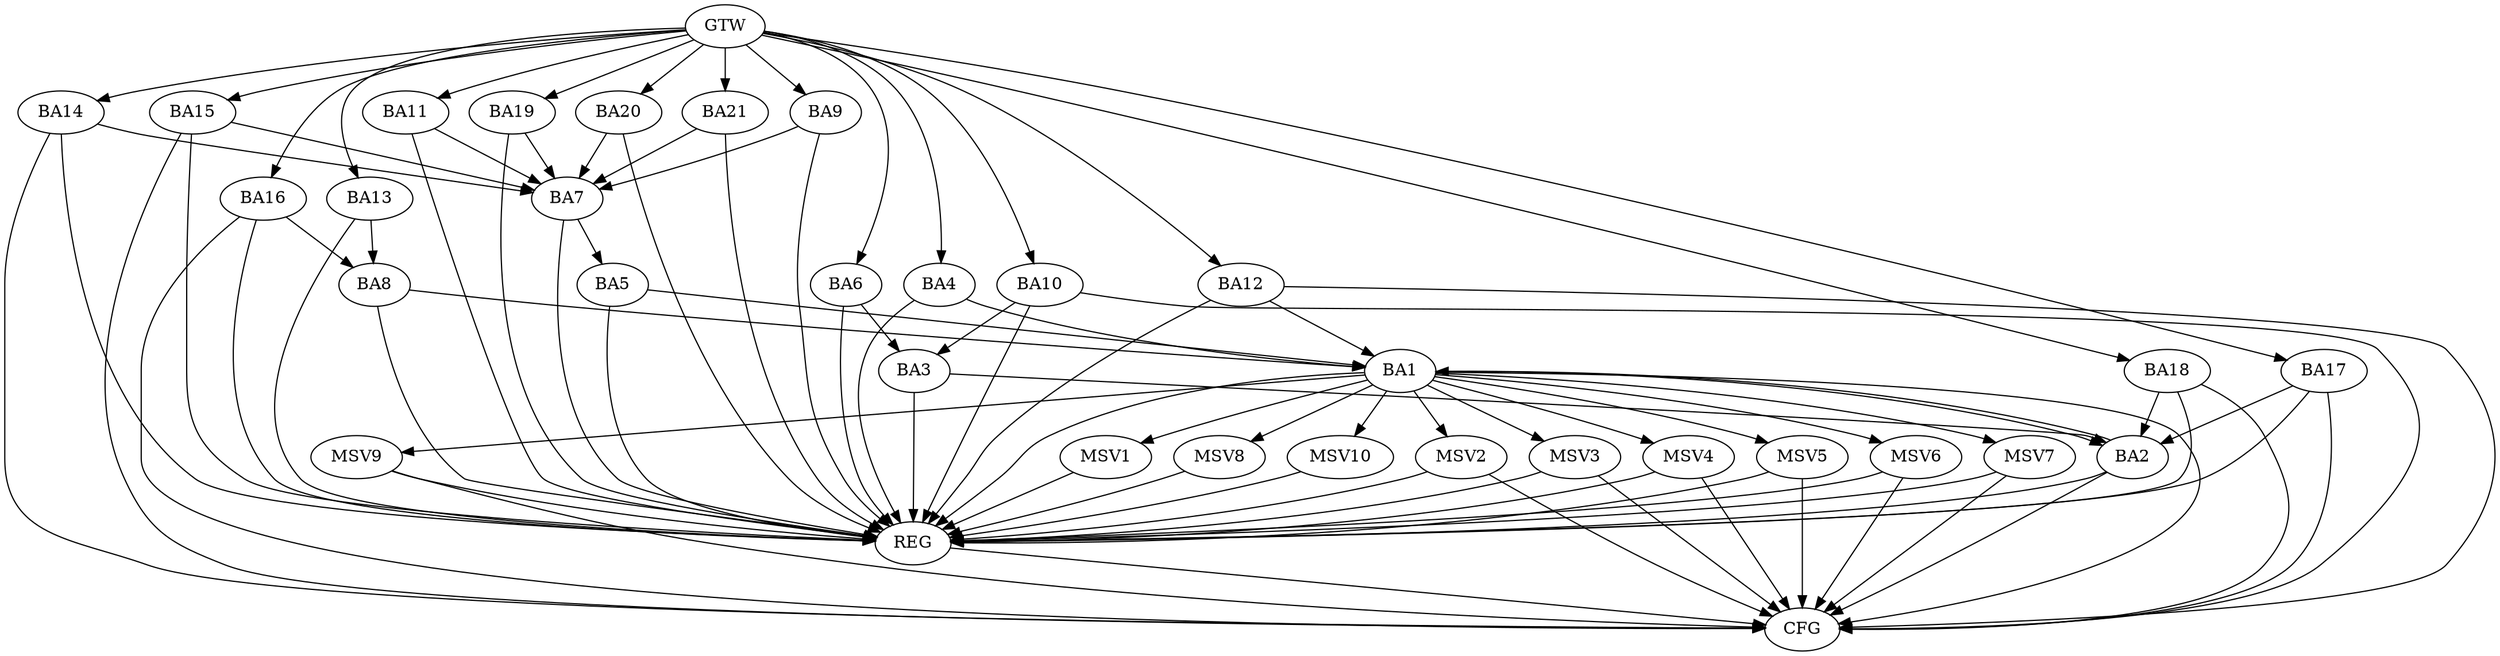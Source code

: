 strict digraph G {
  BA1 [ label="BA1" ];
  BA2 [ label="BA2" ];
  BA3 [ label="BA3" ];
  BA4 [ label="BA4" ];
  BA5 [ label="BA5" ];
  BA6 [ label="BA6" ];
  BA7 [ label="BA7" ];
  BA8 [ label="BA8" ];
  BA9 [ label="BA9" ];
  BA10 [ label="BA10" ];
  BA11 [ label="BA11" ];
  BA12 [ label="BA12" ];
  BA13 [ label="BA13" ];
  BA14 [ label="BA14" ];
  BA15 [ label="BA15" ];
  BA16 [ label="BA16" ];
  BA17 [ label="BA17" ];
  BA18 [ label="BA18" ];
  BA19 [ label="BA19" ];
  BA20 [ label="BA20" ];
  BA21 [ label="BA21" ];
  GTW [ label="GTW" ];
  REG [ label="REG" ];
  CFG [ label="CFG" ];
  MSV1 [ label="MSV1" ];
  MSV2 [ label="MSV2" ];
  MSV3 [ label="MSV3" ];
  MSV4 [ label="MSV4" ];
  MSV5 [ label="MSV5" ];
  MSV6 [ label="MSV6" ];
  MSV7 [ label="MSV7" ];
  MSV8 [ label="MSV8" ];
  MSV9 [ label="MSV9" ];
  MSV10 [ label="MSV10" ];
  BA1 -> BA2;
  BA2 -> BA1;
  BA3 -> BA2;
  BA4 -> BA1;
  BA5 -> BA1;
  BA6 -> BA3;
  BA7 -> BA5;
  BA8 -> BA1;
  BA9 -> BA7;
  BA10 -> BA3;
  BA11 -> BA7;
  BA12 -> BA1;
  BA13 -> BA8;
  BA14 -> BA7;
  BA15 -> BA7;
  BA16 -> BA8;
  BA17 -> BA2;
  BA18 -> BA2;
  BA19 -> BA7;
  BA20 -> BA7;
  BA21 -> BA7;
  GTW -> BA4;
  GTW -> BA6;
  GTW -> BA9;
  GTW -> BA10;
  GTW -> BA11;
  GTW -> BA12;
  GTW -> BA13;
  GTW -> BA14;
  GTW -> BA15;
  GTW -> BA16;
  GTW -> BA17;
  GTW -> BA18;
  GTW -> BA19;
  GTW -> BA20;
  GTW -> BA21;
  BA1 -> REG;
  BA2 -> REG;
  BA3 -> REG;
  BA4 -> REG;
  BA5 -> REG;
  BA6 -> REG;
  BA7 -> REG;
  BA8 -> REG;
  BA9 -> REG;
  BA10 -> REG;
  BA11 -> REG;
  BA12 -> REG;
  BA13 -> REG;
  BA14 -> REG;
  BA15 -> REG;
  BA16 -> REG;
  BA17 -> REG;
  BA18 -> REG;
  BA19 -> REG;
  BA20 -> REG;
  BA21 -> REG;
  BA1 -> CFG;
  BA16 -> CFG;
  BA15 -> CFG;
  BA14 -> CFG;
  BA18 -> CFG;
  BA17 -> CFG;
  BA10 -> CFG;
  BA2 -> CFG;
  BA12 -> CFG;
  REG -> CFG;
  BA1 -> MSV1;
  BA1 -> MSV2;
  MSV1 -> REG;
  MSV2 -> REG;
  MSV2 -> CFG;
  BA1 -> MSV3;
  MSV3 -> REG;
  MSV3 -> CFG;
  BA1 -> MSV4;
  MSV4 -> REG;
  MSV4 -> CFG;
  BA1 -> MSV5;
  BA1 -> MSV6;
  MSV5 -> REG;
  MSV5 -> CFG;
  MSV6 -> REG;
  MSV6 -> CFG;
  BA1 -> MSV7;
  BA1 -> MSV8;
  MSV7 -> REG;
  MSV7 -> CFG;
  MSV8 -> REG;
  BA1 -> MSV9;
  BA1 -> MSV10;
  MSV9 -> REG;
  MSV9 -> CFG;
  MSV10 -> REG;
}
